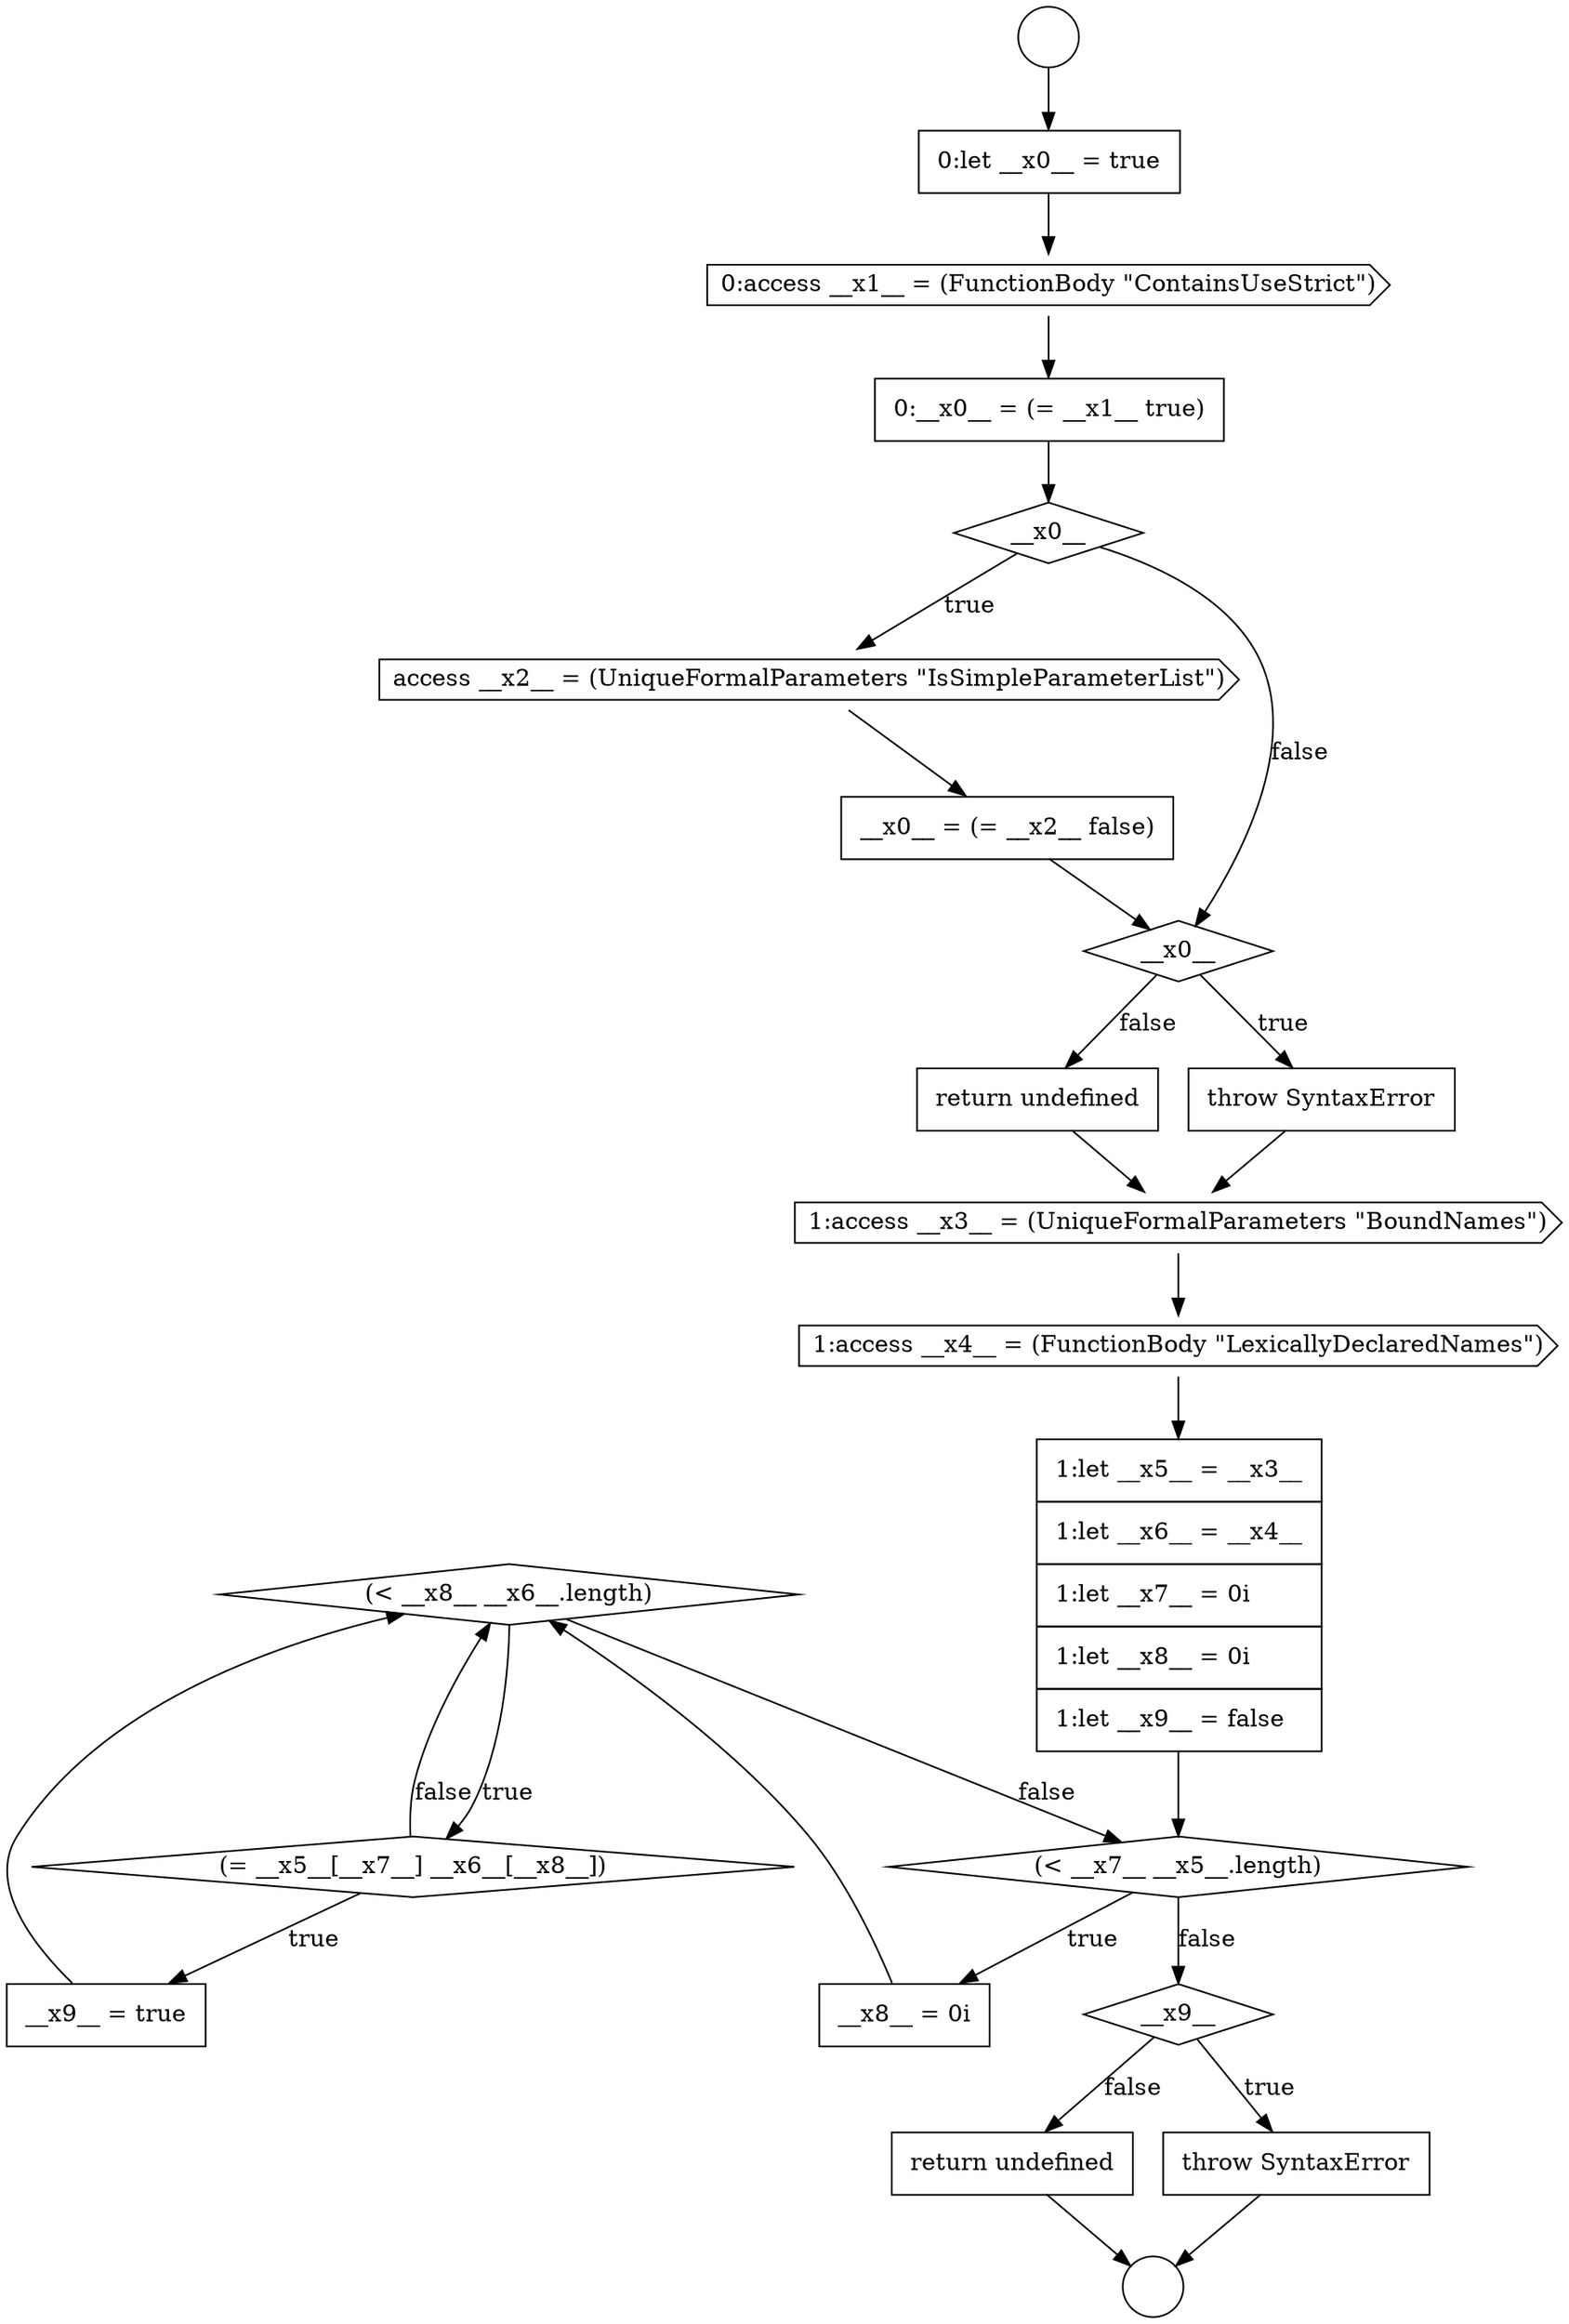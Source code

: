 digraph {
  node17875 [shape=diamond, label=<<font color="black">(&lt; __x8__ __x6__.length)</font>> color="black" fillcolor="white" style=filled]
  node17871 [shape=cds, label=<<font color="black">1:access __x4__ = (FunctionBody &quot;LexicallyDeclaredNames&quot;)</font>> color="black" fillcolor="white" style=filled]
  node17867 [shape=diamond, label=<<font color="black">__x0__</font>> color="black" fillcolor="white" style=filled]
  node17876 [shape=diamond, label=<<font color="black">(= __x5__[__x7__] __x6__[__x8__])</font>> color="black" fillcolor="white" style=filled]
  node17870 [shape=cds, label=<<font color="black">1:access __x3__ = (UniqueFormalParameters &quot;BoundNames&quot;)</font>> color="black" fillcolor="white" style=filled]
  node17873 [shape=diamond, label=<<font color="black">(&lt; __x7__ __x5__.length)</font>> color="black" fillcolor="white" style=filled]
  node17863 [shape=none, margin=0, label=<<font color="black">
    <table border="0" cellborder="1" cellspacing="0" cellpadding="10">
      <tr><td align="left">0:__x0__ = (= __x1__ true)</td></tr>
    </table>
  </font>> color="black" fillcolor="white" style=filled]
  node17880 [shape=none, margin=0, label=<<font color="black">
    <table border="0" cellborder="1" cellspacing="0" cellpadding="10">
      <tr><td align="left">return undefined</td></tr>
    </table>
  </font>> color="black" fillcolor="white" style=filled]
  node17869 [shape=none, margin=0, label=<<font color="black">
    <table border="0" cellborder="1" cellspacing="0" cellpadding="10">
      <tr><td align="left">return undefined</td></tr>
    </table>
  </font>> color="black" fillcolor="white" style=filled]
  node17874 [shape=none, margin=0, label=<<font color="black">
    <table border="0" cellborder="1" cellspacing="0" cellpadding="10">
      <tr><td align="left">__x8__ = 0i</td></tr>
    </table>
  </font>> color="black" fillcolor="white" style=filled]
  node17872 [shape=none, margin=0, label=<<font color="black">
    <table border="0" cellborder="1" cellspacing="0" cellpadding="10">
      <tr><td align="left">1:let __x5__ = __x3__</td></tr>
      <tr><td align="left">1:let __x6__ = __x4__</td></tr>
      <tr><td align="left">1:let __x7__ = 0i</td></tr>
      <tr><td align="left">1:let __x8__ = 0i</td></tr>
      <tr><td align="left">1:let __x9__ = false</td></tr>
    </table>
  </font>> color="black" fillcolor="white" style=filled]
  node17868 [shape=none, margin=0, label=<<font color="black">
    <table border="0" cellborder="1" cellspacing="0" cellpadding="10">
      <tr><td align="left">throw SyntaxError</td></tr>
    </table>
  </font>> color="black" fillcolor="white" style=filled]
  node17878 [shape=diamond, label=<<font color="black">__x9__</font>> color="black" fillcolor="white" style=filled]
  node17861 [shape=none, margin=0, label=<<font color="black">
    <table border="0" cellborder="1" cellspacing="0" cellpadding="10">
      <tr><td align="left">0:let __x0__ = true</td></tr>
    </table>
  </font>> color="black" fillcolor="white" style=filled]
  node17879 [shape=none, margin=0, label=<<font color="black">
    <table border="0" cellborder="1" cellspacing="0" cellpadding="10">
      <tr><td align="left">throw SyntaxError</td></tr>
    </table>
  </font>> color="black" fillcolor="white" style=filled]
  node17862 [shape=cds, label=<<font color="black">0:access __x1__ = (FunctionBody &quot;ContainsUseStrict&quot;)</font>> color="black" fillcolor="white" style=filled]
  node17859 [shape=circle label=" " color="black" fillcolor="white" style=filled]
  node17866 [shape=none, margin=0, label=<<font color="black">
    <table border="0" cellborder="1" cellspacing="0" cellpadding="10">
      <tr><td align="left">__x0__ = (= __x2__ false)</td></tr>
    </table>
  </font>> color="black" fillcolor="white" style=filled]
  node17865 [shape=cds, label=<<font color="black">access __x2__ = (UniqueFormalParameters &quot;IsSimpleParameterList&quot;)</font>> color="black" fillcolor="white" style=filled]
  node17860 [shape=circle label=" " color="black" fillcolor="white" style=filled]
  node17877 [shape=none, margin=0, label=<<font color="black">
    <table border="0" cellborder="1" cellspacing="0" cellpadding="10">
      <tr><td align="left">__x9__ = true</td></tr>
    </table>
  </font>> color="black" fillcolor="white" style=filled]
  node17864 [shape=diamond, label=<<font color="black">__x0__</font>> color="black" fillcolor="white" style=filled]
  node17873 -> node17874 [label=<<font color="black">true</font>> color="black"]
  node17873 -> node17878 [label=<<font color="black">false</font>> color="black"]
  node17870 -> node17871 [ color="black"]
  node17862 -> node17863 [ color="black"]
  node17880 -> node17860 [ color="black"]
  node17865 -> node17866 [ color="black"]
  node17877 -> node17875 [ color="black"]
  node17878 -> node17879 [label=<<font color="black">true</font>> color="black"]
  node17878 -> node17880 [label=<<font color="black">false</font>> color="black"]
  node17861 -> node17862 [ color="black"]
  node17869 -> node17870 [ color="black"]
  node17872 -> node17873 [ color="black"]
  node17864 -> node17865 [label=<<font color="black">true</font>> color="black"]
  node17864 -> node17867 [label=<<font color="black">false</font>> color="black"]
  node17868 -> node17870 [ color="black"]
  node17863 -> node17864 [ color="black"]
  node17859 -> node17861 [ color="black"]
  node17876 -> node17877 [label=<<font color="black">true</font>> color="black"]
  node17876 -> node17875 [label=<<font color="black">false</font>> color="black"]
  node17875 -> node17876 [label=<<font color="black">true</font>> color="black"]
  node17875 -> node17873 [label=<<font color="black">false</font>> color="black"]
  node17866 -> node17867 [ color="black"]
  node17879 -> node17860 [ color="black"]
  node17874 -> node17875 [ color="black"]
  node17871 -> node17872 [ color="black"]
  node17867 -> node17868 [label=<<font color="black">true</font>> color="black"]
  node17867 -> node17869 [label=<<font color="black">false</font>> color="black"]
}
